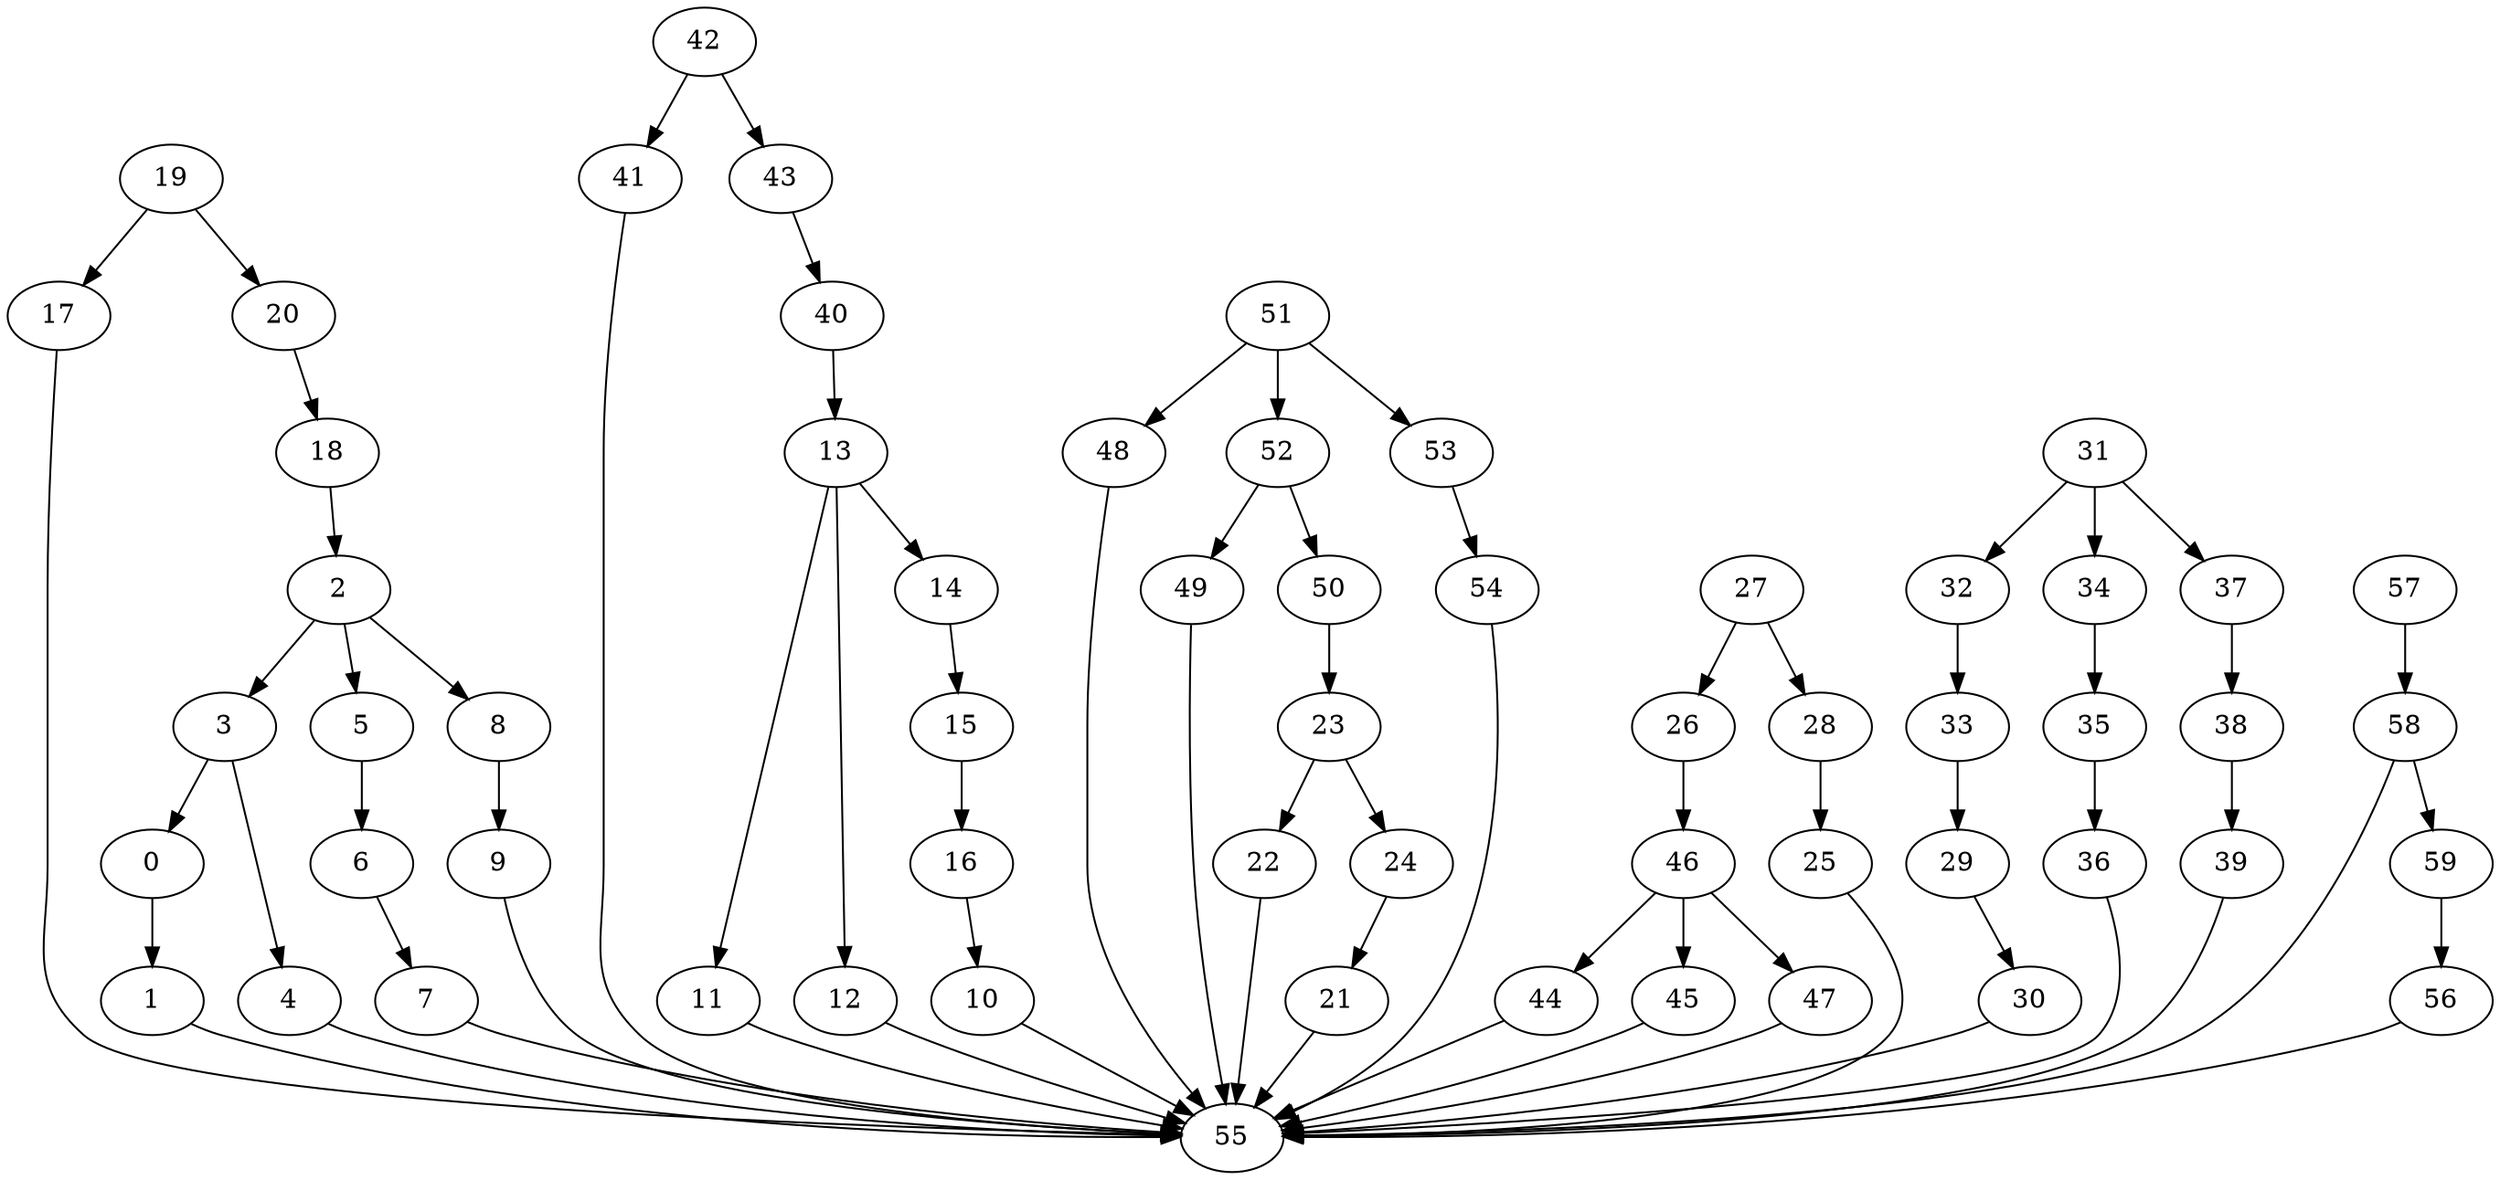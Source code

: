 strict digraph  {
0 [exec=57];
1 [exec=167];
2 [exec=174];
3 [exec=166];
4 [exec=149];
5 [exec=176];
6 [exec=196];
7 [exec=99];
8 [exec=153];
9 [exec=72];
10 [exec=171];
11 [exec=147];
12 [exec=79];
13 [exec=116];
14 [exec=74];
15 [exec=66];
16 [exec=148];
17 [exec=186];
18 [exec=130];
19 [exec=141];
20 [exec=176];
21 [exec=126];
22 [exec=79];
23 [exec=53];
24 [exec=147];
25 [exec=183];
26 [exec=184];
27 [exec=142];
28 [exec=89];
29 [exec=196];
30 [exec=80];
31 [exec=126];
32 [exec=139];
33 [exec=133];
34 [exec=143];
35 [exec=50];
36 [exec=177];
37 [exec=103];
38 [exec=65];
39 [exec=58];
40 [exec=107];
41 [exec=177];
42 [exec=171];
43 [exec=89];
44 [exec=62];
45 [exec=164];
46 [exec=78];
47 [exec=77];
48 [exec=160];
49 [exec=185];
50 [exec=73];
51 [exec=178];
52 [exec=195];
53 [exec=101];
54 [exec=178];
55 [exec=153];
56 [exec=107];
57 [exec=125];
58 [exec=70];
59 [exec=190];
0 -> 1  [comm=11];
1 -> 55  [comm=13];
2 -> 3  [comm=7];
2 -> 5  [comm=8];
2 -> 8  [comm=19];
3 -> 4  [comm=19];
3 -> 0  [comm=14];
4 -> 55  [comm=7];
5 -> 6  [comm=9];
6 -> 7  [comm=16];
7 -> 55  [comm=7];
8 -> 9  [comm=15];
9 -> 55  [comm=6];
10 -> 55  [comm=7];
11 -> 55  [comm=9];
12 -> 55  [comm=16];
13 -> 14  [comm=7];
13 -> 11  [comm=12];
13 -> 12  [comm=6];
14 -> 15  [comm=15];
15 -> 16  [comm=12];
16 -> 10  [comm=14];
17 -> 55  [comm=16];
18 -> 2  [comm=15];
19 -> 20  [comm=7];
19 -> 17  [comm=8];
20 -> 18  [comm=16];
21 -> 55  [comm=18];
22 -> 55  [comm=10];
23 -> 24  [comm=10];
23 -> 22  [comm=13];
24 -> 21  [comm=17];
25 -> 55  [comm=9];
26 -> 46  [comm=18];
27 -> 28  [comm=7];
27 -> 26  [comm=8];
28 -> 25  [comm=12];
29 -> 30  [comm=7];
30 -> 55  [comm=14];
31 -> 32  [comm=10];
31 -> 34  [comm=15];
31 -> 37  [comm=11];
32 -> 33  [comm=8];
33 -> 29  [comm=6];
34 -> 35  [comm=6];
35 -> 36  [comm=10];
36 -> 55  [comm=10];
37 -> 38  [comm=15];
38 -> 39  [comm=14];
39 -> 55  [comm=12];
40 -> 13  [comm=20];
41 -> 55  [comm=8];
42 -> 43  [comm=7];
42 -> 41  [comm=9];
43 -> 40  [comm=9];
44 -> 55  [comm=12];
45 -> 55  [comm=15];
46 -> 47  [comm=11];
46 -> 44  [comm=18];
46 -> 45  [comm=10];
47 -> 55  [comm=10];
48 -> 55  [comm=9];
49 -> 55  [comm=19];
50 -> 23  [comm=6];
51 -> 52  [comm=19];
51 -> 48  [comm=14];
51 -> 53  [comm=18];
52 -> 49  [comm=18];
52 -> 50  [comm=16];
53 -> 54  [comm=20];
54 -> 55  [comm=16];
56 -> 55  [comm=10];
57 -> 58  [comm=14];
58 -> 59  [comm=13];
58 -> 55  [comm=20];
59 -> 56  [comm=9];
}
